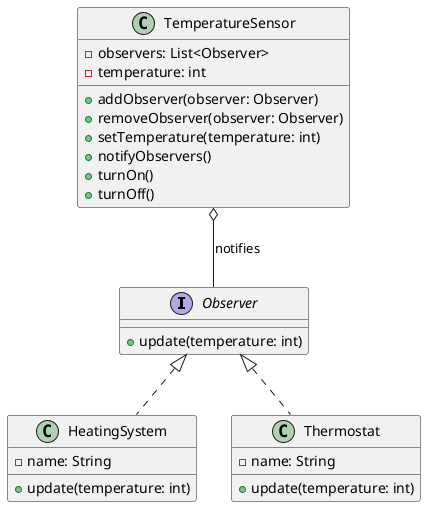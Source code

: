 @startuml

interface Observer {
    +update(temperature: int)
}

class HeatingSystem implements Observer {
    -name: String
    +update(temperature: int)
}

class Thermostat implements Observer {
    -name: String
    +update(temperature: int)
}

class TemperatureSensor {
    -observers: List<Observer>
    -temperature: int
    +addObserver(observer: Observer)
    +removeObserver(observer: Observer)
    +setTemperature(temperature: int)
    +notifyObservers()
    +turnOn()
    +turnOff()
}


TemperatureSensor o-- Observer : "notifies"

@enduml
